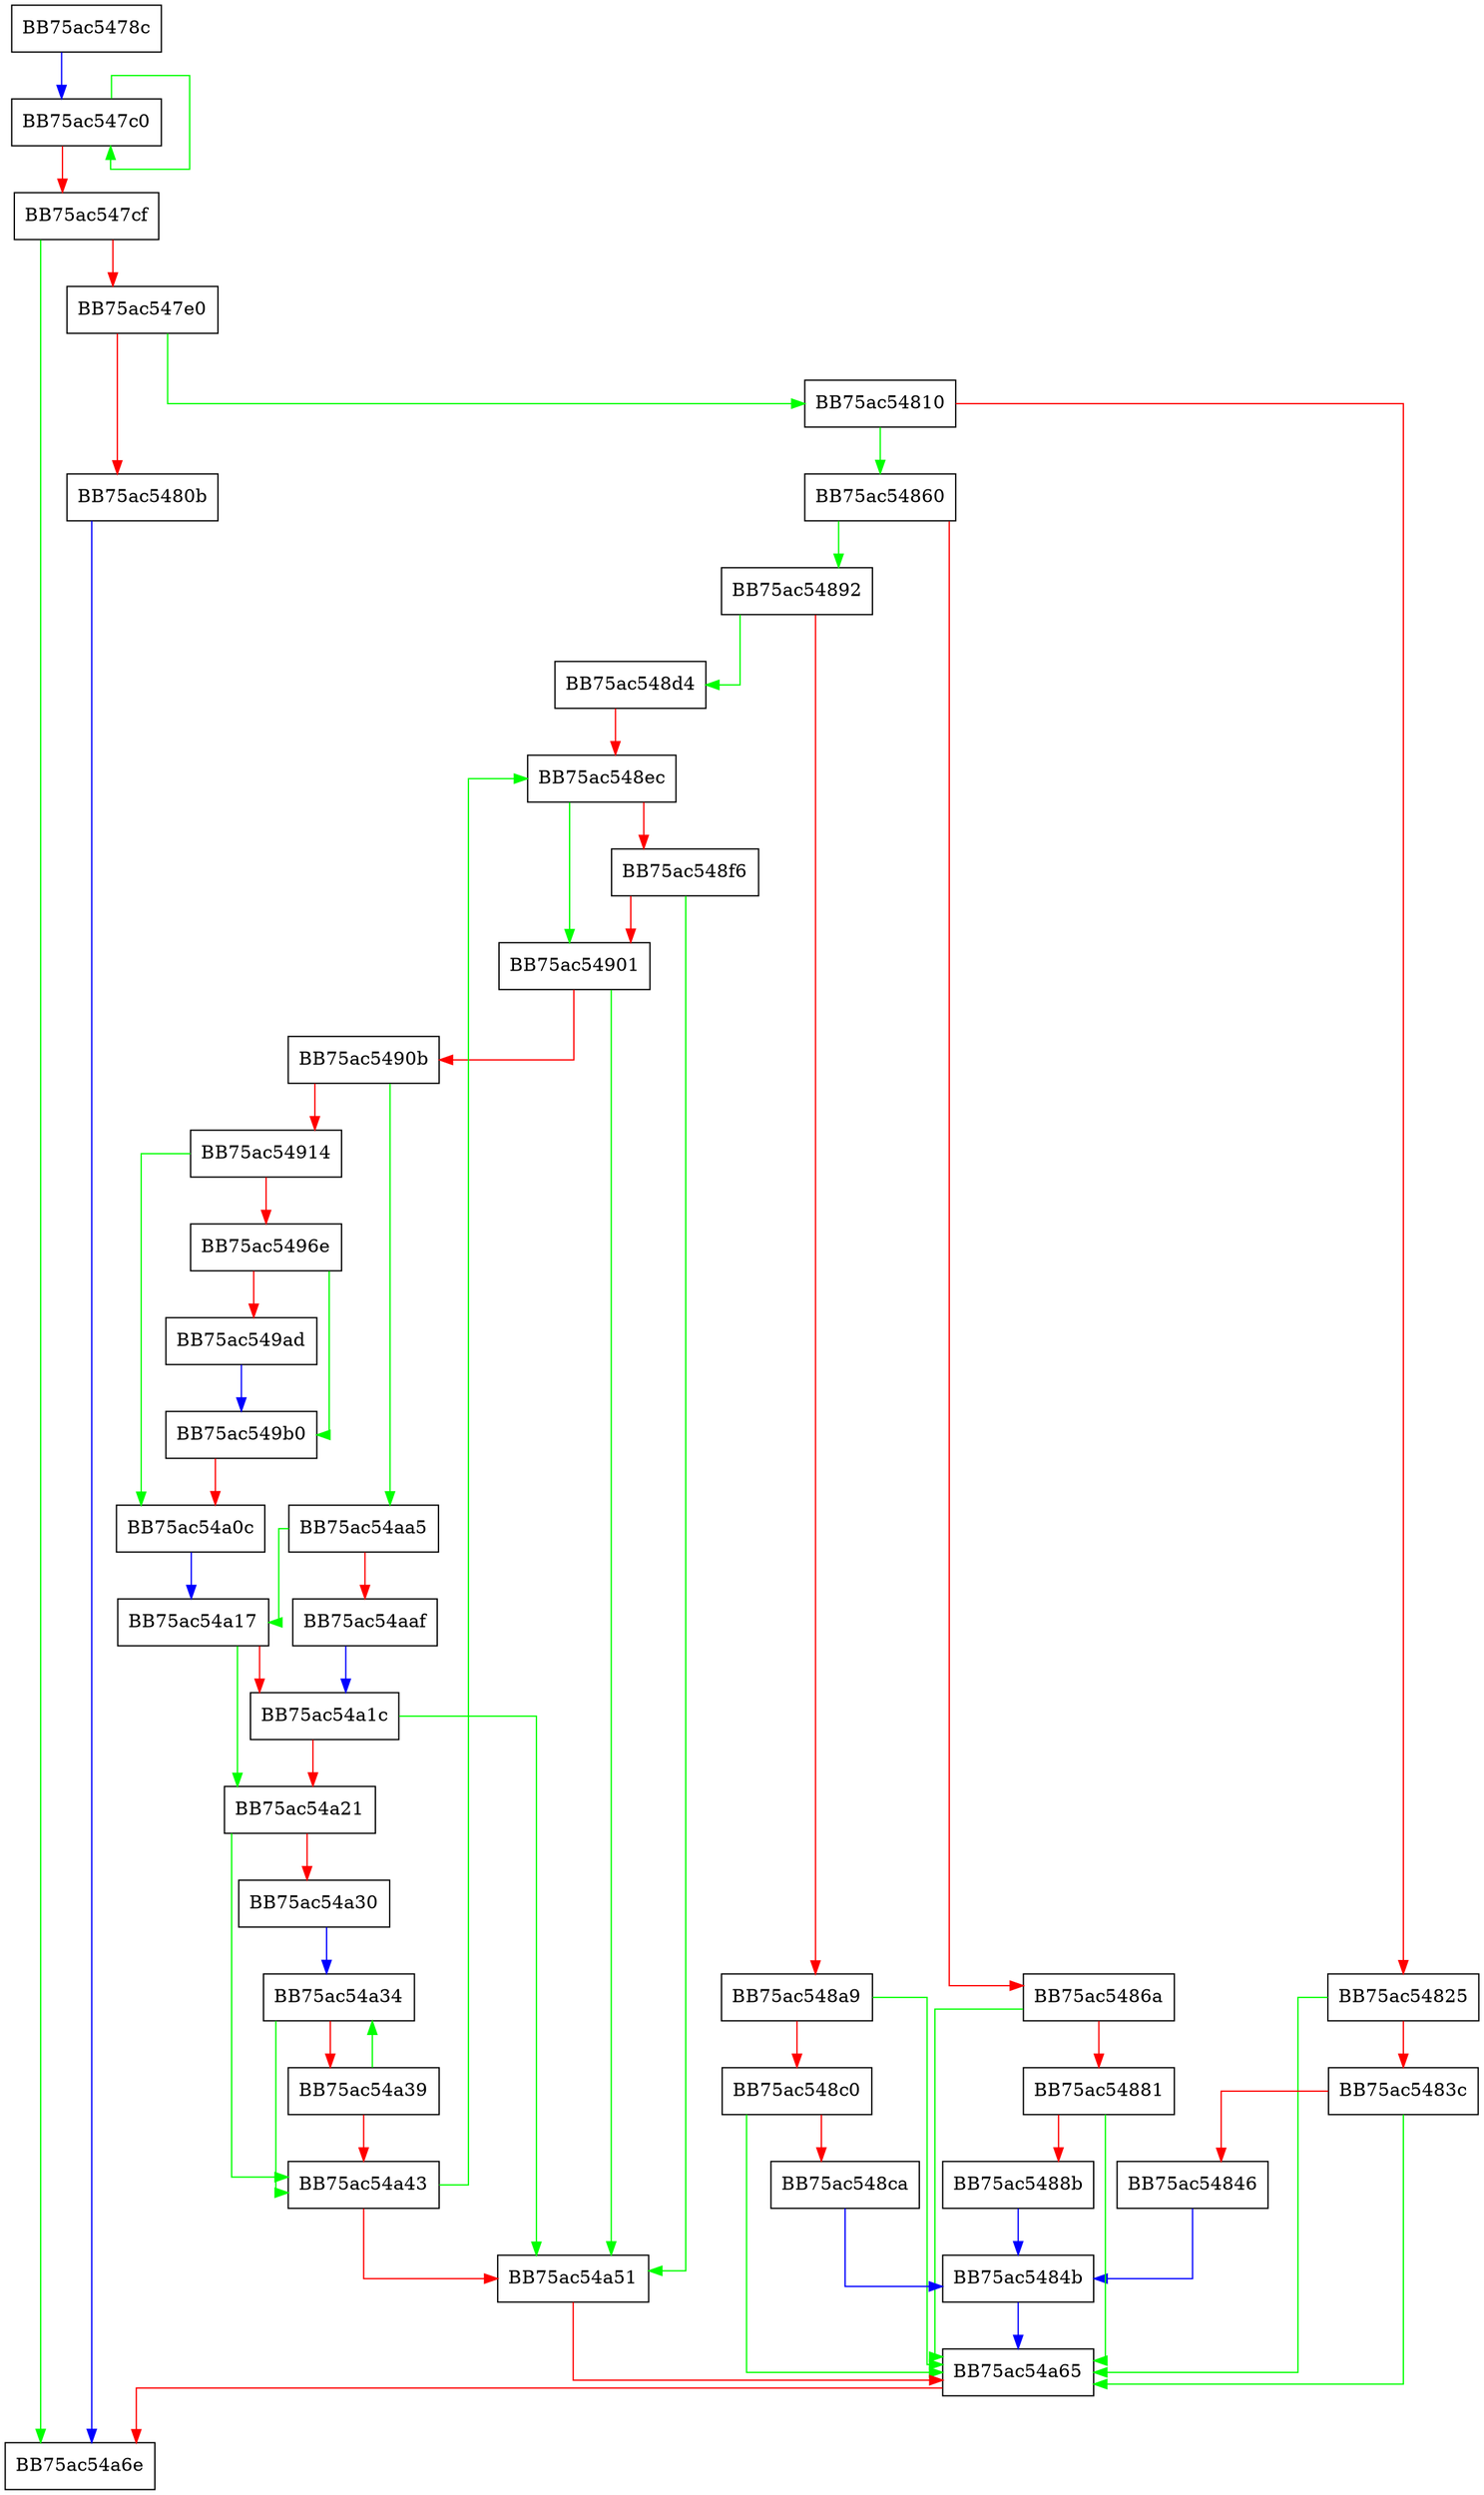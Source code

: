 digraph GetSmbiosAttributes {
  node [shape="box"];
  graph [splines=ortho];
  BB75ac5478c -> BB75ac547c0 [color="blue"];
  BB75ac547c0 -> BB75ac547c0 [color="green"];
  BB75ac547c0 -> BB75ac547cf [color="red"];
  BB75ac547cf -> BB75ac54a6e [color="green"];
  BB75ac547cf -> BB75ac547e0 [color="red"];
  BB75ac547e0 -> BB75ac54810 [color="green"];
  BB75ac547e0 -> BB75ac5480b [color="red"];
  BB75ac5480b -> BB75ac54a6e [color="blue"];
  BB75ac54810 -> BB75ac54860 [color="green"];
  BB75ac54810 -> BB75ac54825 [color="red"];
  BB75ac54825 -> BB75ac54a65 [color="green"];
  BB75ac54825 -> BB75ac5483c [color="red"];
  BB75ac5483c -> BB75ac54a65 [color="green"];
  BB75ac5483c -> BB75ac54846 [color="red"];
  BB75ac54846 -> BB75ac5484b [color="blue"];
  BB75ac5484b -> BB75ac54a65 [color="blue"];
  BB75ac54860 -> BB75ac54892 [color="green"];
  BB75ac54860 -> BB75ac5486a [color="red"];
  BB75ac5486a -> BB75ac54a65 [color="green"];
  BB75ac5486a -> BB75ac54881 [color="red"];
  BB75ac54881 -> BB75ac54a65 [color="green"];
  BB75ac54881 -> BB75ac5488b [color="red"];
  BB75ac5488b -> BB75ac5484b [color="blue"];
  BB75ac54892 -> BB75ac548d4 [color="green"];
  BB75ac54892 -> BB75ac548a9 [color="red"];
  BB75ac548a9 -> BB75ac54a65 [color="green"];
  BB75ac548a9 -> BB75ac548c0 [color="red"];
  BB75ac548c0 -> BB75ac54a65 [color="green"];
  BB75ac548c0 -> BB75ac548ca [color="red"];
  BB75ac548ca -> BB75ac5484b [color="blue"];
  BB75ac548d4 -> BB75ac548ec [color="red"];
  BB75ac548ec -> BB75ac54901 [color="green"];
  BB75ac548ec -> BB75ac548f6 [color="red"];
  BB75ac548f6 -> BB75ac54a51 [color="green"];
  BB75ac548f6 -> BB75ac54901 [color="red"];
  BB75ac54901 -> BB75ac54a51 [color="green"];
  BB75ac54901 -> BB75ac5490b [color="red"];
  BB75ac5490b -> BB75ac54aa5 [color="green"];
  BB75ac5490b -> BB75ac54914 [color="red"];
  BB75ac54914 -> BB75ac54a0c [color="green"];
  BB75ac54914 -> BB75ac5496e [color="red"];
  BB75ac5496e -> BB75ac549b0 [color="green"];
  BB75ac5496e -> BB75ac549ad [color="red"];
  BB75ac549ad -> BB75ac549b0 [color="blue"];
  BB75ac549b0 -> BB75ac54a0c [color="red"];
  BB75ac54a0c -> BB75ac54a17 [color="blue"];
  BB75ac54a17 -> BB75ac54a21 [color="green"];
  BB75ac54a17 -> BB75ac54a1c [color="red"];
  BB75ac54a1c -> BB75ac54a51 [color="green"];
  BB75ac54a1c -> BB75ac54a21 [color="red"];
  BB75ac54a21 -> BB75ac54a43 [color="green"];
  BB75ac54a21 -> BB75ac54a30 [color="red"];
  BB75ac54a30 -> BB75ac54a34 [color="blue"];
  BB75ac54a34 -> BB75ac54a43 [color="green"];
  BB75ac54a34 -> BB75ac54a39 [color="red"];
  BB75ac54a39 -> BB75ac54a34 [color="green"];
  BB75ac54a39 -> BB75ac54a43 [color="red"];
  BB75ac54a43 -> BB75ac548ec [color="green"];
  BB75ac54a43 -> BB75ac54a51 [color="red"];
  BB75ac54a51 -> BB75ac54a65 [color="red"];
  BB75ac54a65 -> BB75ac54a6e [color="red"];
  BB75ac54aa5 -> BB75ac54a17 [color="green"];
  BB75ac54aa5 -> BB75ac54aaf [color="red"];
  BB75ac54aaf -> BB75ac54a1c [color="blue"];
}